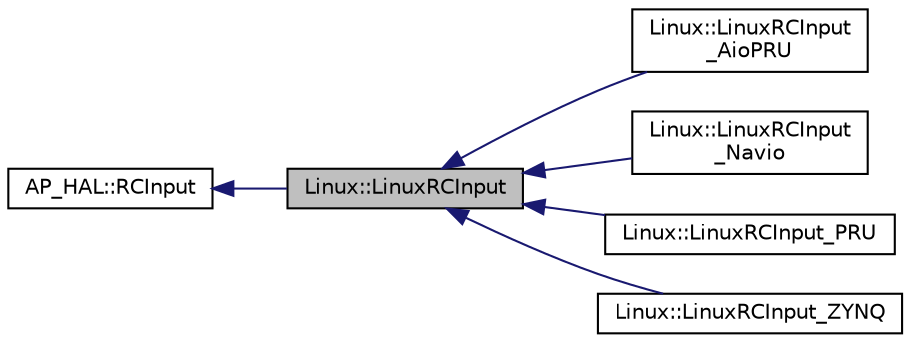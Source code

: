 digraph "Linux::LinuxRCInput"
{
 // INTERACTIVE_SVG=YES
  edge [fontname="Helvetica",fontsize="10",labelfontname="Helvetica",labelfontsize="10"];
  node [fontname="Helvetica",fontsize="10",shape=record];
  rankdir="LR";
  Node1 [label="Linux::LinuxRCInput",height=0.2,width=0.4,color="black", fillcolor="grey75", style="filled" fontcolor="black"];
  Node2 -> Node1 [dir="back",color="midnightblue",fontsize="10",style="solid",fontname="Helvetica"];
  Node2 [label="AP_HAL::RCInput",height=0.2,width=0.4,color="black", fillcolor="white", style="filled",URL="$classAP__HAL_1_1RCInput.html"];
  Node1 -> Node3 [dir="back",color="midnightblue",fontsize="10",style="solid",fontname="Helvetica"];
  Node3 [label="Linux::LinuxRCInput\l_AioPRU",height=0.2,width=0.4,color="black", fillcolor="white", style="filled",URL="$classLinux_1_1LinuxRCInput__AioPRU.html"];
  Node1 -> Node4 [dir="back",color="midnightblue",fontsize="10",style="solid",fontname="Helvetica"];
  Node4 [label="Linux::LinuxRCInput\l_Navio",height=0.2,width=0.4,color="black", fillcolor="white", style="filled",URL="$classLinux_1_1LinuxRCInput__Navio.html"];
  Node1 -> Node5 [dir="back",color="midnightblue",fontsize="10",style="solid",fontname="Helvetica"];
  Node5 [label="Linux::LinuxRCInput_PRU",height=0.2,width=0.4,color="black", fillcolor="white", style="filled",URL="$classLinux_1_1LinuxRCInput__PRU.html"];
  Node1 -> Node6 [dir="back",color="midnightblue",fontsize="10",style="solid",fontname="Helvetica"];
  Node6 [label="Linux::LinuxRCInput_ZYNQ",height=0.2,width=0.4,color="black", fillcolor="white", style="filled",URL="$classLinux_1_1LinuxRCInput__ZYNQ.html"];
}
